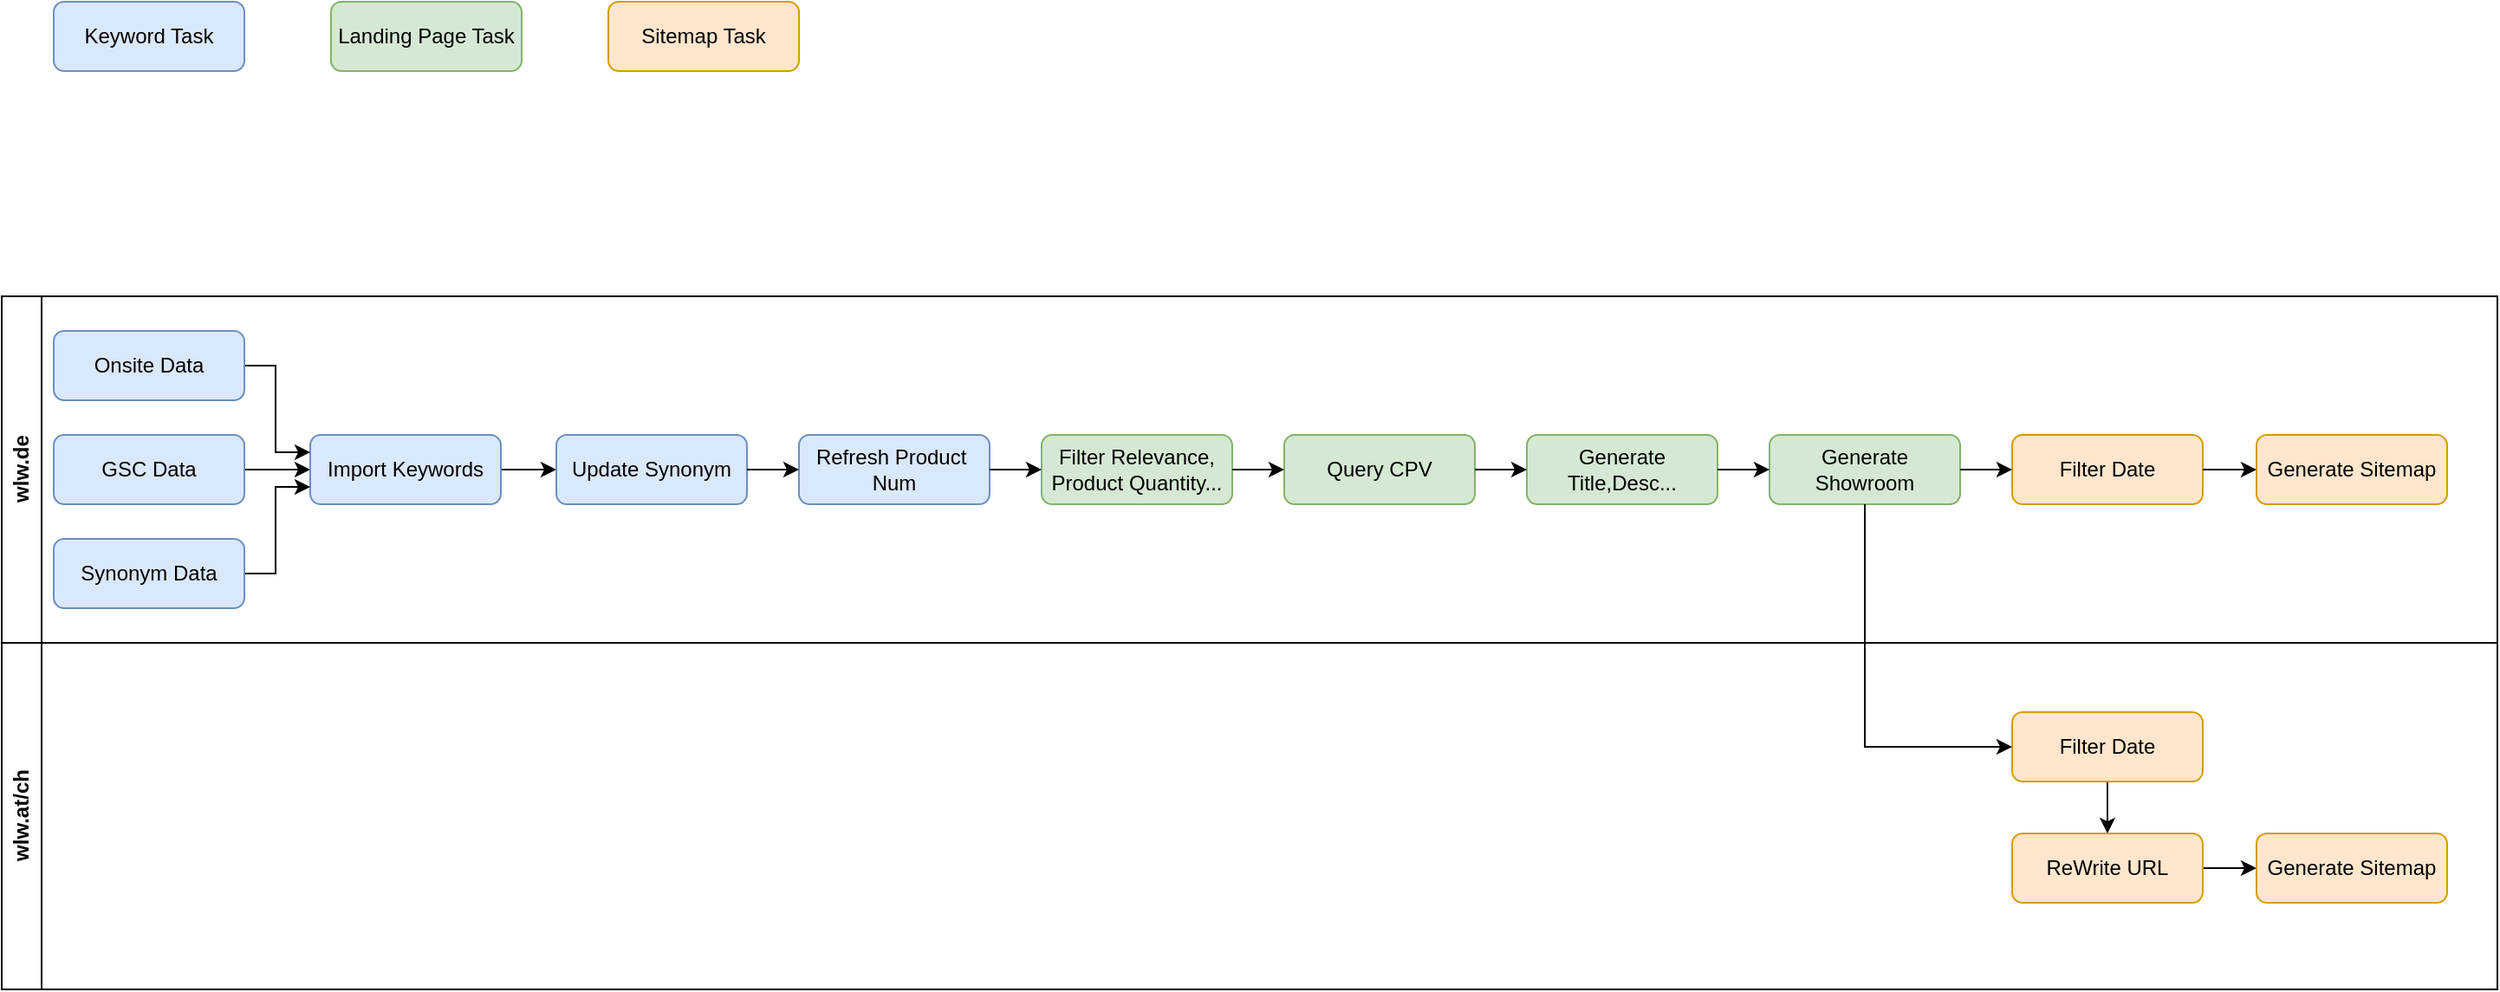 <mxfile version="24.6.5" type="github">
  <diagram name="第 1 页" id="jG19IUmVy9Ibwl2JppEb">
    <mxGraphModel dx="2261" dy="1831" grid="1" gridSize="10" guides="1" tooltips="1" connect="1" arrows="1" fold="1" page="1" pageScale="1" pageWidth="827" pageHeight="1169" math="0" shadow="0">
      <root>
        <mxCell id="0" />
        <mxCell id="1" parent="0" />
        <mxCell id="WMnc36DvNBl2Il8oLrHu-1" style="edgeStyle=orthogonalEdgeStyle;rounded=0;orthogonalLoop=1;jettySize=auto;html=1;exitX=1;exitY=0.5;exitDx=0;exitDy=0;entryX=0;entryY=0.5;entryDx=0;entryDy=0;" edge="1" parent="1" source="WMnc36DvNBl2Il8oLrHu-2" target="WMnc36DvNBl2Il8oLrHu-4">
          <mxGeometry relative="1" as="geometry" />
        </mxCell>
        <mxCell id="WMnc36DvNBl2Il8oLrHu-2" value="GSC Data" style="rounded=1;whiteSpace=wrap;html=1;fillColor=#dae8fc;strokeColor=#6c8ebf;" vertex="1" parent="1">
          <mxGeometry x="-30" y="130" width="110" height="40" as="geometry" />
        </mxCell>
        <mxCell id="WMnc36DvNBl2Il8oLrHu-3" style="edgeStyle=orthogonalEdgeStyle;rounded=0;orthogonalLoop=1;jettySize=auto;html=1;exitX=1;exitY=0.5;exitDx=0;exitDy=0;entryX=0;entryY=0.5;entryDx=0;entryDy=0;" edge="1" parent="1" source="WMnc36DvNBl2Il8oLrHu-4" target="WMnc36DvNBl2Il8oLrHu-6">
          <mxGeometry relative="1" as="geometry" />
        </mxCell>
        <mxCell id="WMnc36DvNBl2Il8oLrHu-4" value="Import Keywords" style="rounded=1;whiteSpace=wrap;html=1;fillColor=#dae8fc;strokeColor=#6c8ebf;" vertex="1" parent="1">
          <mxGeometry x="118" y="130" width="110" height="40" as="geometry" />
        </mxCell>
        <mxCell id="WMnc36DvNBl2Il8oLrHu-30" value="Keyword Task" style="rounded=1;whiteSpace=wrap;html=1;fillColor=#dae8fc;strokeColor=#6c8ebf;" vertex="1" parent="1">
          <mxGeometry x="-30" y="-120" width="110" height="40" as="geometry" />
        </mxCell>
        <mxCell id="WMnc36DvNBl2Il8oLrHu-31" value="Landing Page Task" style="rounded=1;whiteSpace=wrap;html=1;fillColor=#d5e8d4;strokeColor=#82b366;" vertex="1" parent="1">
          <mxGeometry x="130" y="-120" width="110" height="40" as="geometry" />
        </mxCell>
        <mxCell id="WMnc36DvNBl2Il8oLrHu-32" value="Sitemap Task" style="rounded=1;whiteSpace=wrap;html=1;fillColor=#ffe6cc;strokeColor=#d79b00;" vertex="1" parent="1">
          <mxGeometry x="290" y="-120" width="110" height="40" as="geometry" />
        </mxCell>
        <mxCell id="WMnc36DvNBl2Il8oLrHu-44" style="edgeStyle=orthogonalEdgeStyle;rounded=0;orthogonalLoop=1;jettySize=auto;html=1;exitX=1;exitY=0.5;exitDx=0;exitDy=0;entryX=0;entryY=0.25;entryDx=0;entryDy=0;" edge="1" parent="1" source="WMnc36DvNBl2Il8oLrHu-42" target="WMnc36DvNBl2Il8oLrHu-4">
          <mxGeometry relative="1" as="geometry">
            <Array as="points">
              <mxPoint x="98" y="90" />
              <mxPoint x="98" y="140" />
            </Array>
          </mxGeometry>
        </mxCell>
        <mxCell id="WMnc36DvNBl2Il8oLrHu-42" value="Onsite Data" style="rounded=1;whiteSpace=wrap;html=1;fillColor=#dae8fc;strokeColor=#6c8ebf;" vertex="1" parent="1">
          <mxGeometry x="-30" y="70" width="110" height="40" as="geometry" />
        </mxCell>
        <mxCell id="WMnc36DvNBl2Il8oLrHu-45" style="edgeStyle=orthogonalEdgeStyle;rounded=0;orthogonalLoop=1;jettySize=auto;html=1;exitX=1;exitY=0.5;exitDx=0;exitDy=0;entryX=0;entryY=0.75;entryDx=0;entryDy=0;" edge="1" parent="1" source="WMnc36DvNBl2Il8oLrHu-43" target="WMnc36DvNBl2Il8oLrHu-4">
          <mxGeometry relative="1" as="geometry">
            <Array as="points">
              <mxPoint x="98" y="210" />
              <mxPoint x="98" y="160" />
            </Array>
          </mxGeometry>
        </mxCell>
        <mxCell id="WMnc36DvNBl2Il8oLrHu-43" value="Synonym Data" style="rounded=1;whiteSpace=wrap;html=1;fillColor=#dae8fc;strokeColor=#6c8ebf;" vertex="1" parent="1">
          <mxGeometry x="-30" y="190" width="110" height="40" as="geometry" />
        </mxCell>
        <mxCell id="WMnc36DvNBl2Il8oLrHu-53" value="wlw.de" style="swimlane;horizontal=0;whiteSpace=wrap;html=1;" vertex="1" parent="1">
          <mxGeometry x="-60" y="50" width="1440" height="200" as="geometry" />
        </mxCell>
        <mxCell id="WMnc36DvNBl2Il8oLrHu-54" value="wlw.at/ch" style="swimlane;horizontal=0;whiteSpace=wrap;html=1;" vertex="1" parent="WMnc36DvNBl2Il8oLrHu-53">
          <mxGeometry y="200" width="1440" height="200" as="geometry" />
        </mxCell>
        <mxCell id="WMnc36DvNBl2Il8oLrHu-59" style="edgeStyle=orthogonalEdgeStyle;rounded=0;orthogonalLoop=1;jettySize=auto;html=1;exitX=0.5;exitY=1;exitDx=0;exitDy=0;entryX=0.5;entryY=0;entryDx=0;entryDy=0;" edge="1" parent="WMnc36DvNBl2Il8oLrHu-54" source="WMnc36DvNBl2Il8oLrHu-55" target="WMnc36DvNBl2Il8oLrHu-56">
          <mxGeometry relative="1" as="geometry" />
        </mxCell>
        <mxCell id="WMnc36DvNBl2Il8oLrHu-55" value="Filter Date" style="rounded=1;whiteSpace=wrap;html=1;fillColor=#ffe6cc;strokeColor=#d79b00;" vertex="1" parent="WMnc36DvNBl2Il8oLrHu-54">
          <mxGeometry x="1160" y="40" width="110" height="40" as="geometry" />
        </mxCell>
        <mxCell id="WMnc36DvNBl2Il8oLrHu-60" style="edgeStyle=orthogonalEdgeStyle;rounded=0;orthogonalLoop=1;jettySize=auto;html=1;exitX=1;exitY=0.5;exitDx=0;exitDy=0;entryX=0;entryY=0.5;entryDx=0;entryDy=0;" edge="1" parent="WMnc36DvNBl2Il8oLrHu-54" source="WMnc36DvNBl2Il8oLrHu-56" target="WMnc36DvNBl2Il8oLrHu-57">
          <mxGeometry relative="1" as="geometry" />
        </mxCell>
        <mxCell id="WMnc36DvNBl2Il8oLrHu-56" value="ReWrite URL" style="rounded=1;whiteSpace=wrap;html=1;fillColor=#ffe6cc;strokeColor=#d79b00;" vertex="1" parent="WMnc36DvNBl2Il8oLrHu-54">
          <mxGeometry x="1160" y="110" width="110" height="40" as="geometry" />
        </mxCell>
        <mxCell id="WMnc36DvNBl2Il8oLrHu-57" value="Generate Sitemap" style="rounded=1;whiteSpace=wrap;html=1;fillColor=#ffe6cc;strokeColor=#d79b00;" vertex="1" parent="WMnc36DvNBl2Il8oLrHu-54">
          <mxGeometry x="1301" y="110" width="110" height="40" as="geometry" />
        </mxCell>
        <mxCell id="WMnc36DvNBl2Il8oLrHu-6" value="Update Synonym" style="rounded=1;whiteSpace=wrap;html=1;fillColor=#dae8fc;strokeColor=#6c8ebf;" vertex="1" parent="WMnc36DvNBl2Il8oLrHu-53">
          <mxGeometry x="320" y="80" width="110" height="40" as="geometry" />
        </mxCell>
        <mxCell id="WMnc36DvNBl2Il8oLrHu-41" value="Refresh Product&amp;nbsp; Num" style="rounded=1;whiteSpace=wrap;html=1;fillColor=#dae8fc;strokeColor=#6c8ebf;" vertex="1" parent="WMnc36DvNBl2Il8oLrHu-53">
          <mxGeometry x="460" y="80" width="110" height="40" as="geometry" />
        </mxCell>
        <mxCell id="WMnc36DvNBl2Il8oLrHu-5" style="edgeStyle=orthogonalEdgeStyle;rounded=0;orthogonalLoop=1;jettySize=auto;html=1;exitX=1;exitY=0.5;exitDx=0;exitDy=0;entryX=0;entryY=0.5;entryDx=0;entryDy=0;" edge="1" parent="WMnc36DvNBl2Il8oLrHu-53" source="WMnc36DvNBl2Il8oLrHu-6" target="WMnc36DvNBl2Il8oLrHu-41">
          <mxGeometry relative="1" as="geometry" />
        </mxCell>
        <mxCell id="WMnc36DvNBl2Il8oLrHu-8" value="Filter Relevance, Product Quantity..." style="rounded=1;whiteSpace=wrap;html=1;fillColor=#d5e8d4;strokeColor=#82b366;" vertex="1" parent="WMnc36DvNBl2Il8oLrHu-53">
          <mxGeometry x="600" y="80" width="110" height="40" as="geometry" />
        </mxCell>
        <mxCell id="WMnc36DvNBl2Il8oLrHu-50" style="edgeStyle=orthogonalEdgeStyle;rounded=0;orthogonalLoop=1;jettySize=auto;html=1;exitX=1;exitY=0.5;exitDx=0;exitDy=0;entryX=0;entryY=0.5;entryDx=0;entryDy=0;" edge="1" parent="WMnc36DvNBl2Il8oLrHu-53" source="WMnc36DvNBl2Il8oLrHu-41" target="WMnc36DvNBl2Il8oLrHu-8">
          <mxGeometry relative="1" as="geometry" />
        </mxCell>
        <mxCell id="WMnc36DvNBl2Il8oLrHu-14" value="Query CPV" style="rounded=1;whiteSpace=wrap;html=1;fillColor=#d5e8d4;strokeColor=#82b366;" vertex="1" parent="WMnc36DvNBl2Il8oLrHu-53">
          <mxGeometry x="740" y="80" width="110" height="40" as="geometry" />
        </mxCell>
        <mxCell id="WMnc36DvNBl2Il8oLrHu-47" style="edgeStyle=orthogonalEdgeStyle;rounded=0;orthogonalLoop=1;jettySize=auto;html=1;exitX=1;exitY=0.5;exitDx=0;exitDy=0;" edge="1" parent="WMnc36DvNBl2Il8oLrHu-53" source="WMnc36DvNBl2Il8oLrHu-8" target="WMnc36DvNBl2Il8oLrHu-14">
          <mxGeometry relative="1" as="geometry" />
        </mxCell>
        <mxCell id="WMnc36DvNBl2Il8oLrHu-18" value="Generate Title,Desc..." style="rounded=1;whiteSpace=wrap;html=1;fillColor=#d5e8d4;strokeColor=#82b366;" vertex="1" parent="WMnc36DvNBl2Il8oLrHu-53">
          <mxGeometry x="880" y="80" width="110" height="40" as="geometry" />
        </mxCell>
        <mxCell id="WMnc36DvNBl2Il8oLrHu-48" style="edgeStyle=orthogonalEdgeStyle;rounded=0;orthogonalLoop=1;jettySize=auto;html=1;exitX=1;exitY=0.5;exitDx=0;exitDy=0;entryX=0;entryY=0.5;entryDx=0;entryDy=0;" edge="1" parent="WMnc36DvNBl2Il8oLrHu-53" source="WMnc36DvNBl2Il8oLrHu-14" target="WMnc36DvNBl2Il8oLrHu-18">
          <mxGeometry relative="1" as="geometry" />
        </mxCell>
        <mxCell id="WMnc36DvNBl2Il8oLrHu-46" value="Generate Showroom" style="rounded=1;whiteSpace=wrap;html=1;fillColor=#d5e8d4;strokeColor=#82b366;" vertex="1" parent="WMnc36DvNBl2Il8oLrHu-53">
          <mxGeometry x="1020" y="80" width="110" height="40" as="geometry" />
        </mxCell>
        <mxCell id="WMnc36DvNBl2Il8oLrHu-49" style="edgeStyle=orthogonalEdgeStyle;rounded=0;orthogonalLoop=1;jettySize=auto;html=1;exitX=1;exitY=0.5;exitDx=0;exitDy=0;entryX=0;entryY=0.5;entryDx=0;entryDy=0;" edge="1" parent="WMnc36DvNBl2Il8oLrHu-53" source="WMnc36DvNBl2Il8oLrHu-18" target="WMnc36DvNBl2Il8oLrHu-46">
          <mxGeometry relative="1" as="geometry" />
        </mxCell>
        <mxCell id="WMnc36DvNBl2Il8oLrHu-58" style="edgeStyle=orthogonalEdgeStyle;rounded=0;orthogonalLoop=1;jettySize=auto;html=1;exitX=0.5;exitY=1;exitDx=0;exitDy=0;entryX=0;entryY=0.5;entryDx=0;entryDy=0;" edge="1" parent="WMnc36DvNBl2Il8oLrHu-53" source="WMnc36DvNBl2Il8oLrHu-46" target="WMnc36DvNBl2Il8oLrHu-55">
          <mxGeometry relative="1" as="geometry" />
        </mxCell>
        <mxCell id="WMnc36DvNBl2Il8oLrHu-35" value="Filter Date" style="rounded=1;whiteSpace=wrap;html=1;fillColor=#ffe6cc;strokeColor=#d79b00;" vertex="1" parent="WMnc36DvNBl2Il8oLrHu-53">
          <mxGeometry x="1160" y="80" width="110" height="40" as="geometry" />
        </mxCell>
        <mxCell id="WMnc36DvNBl2Il8oLrHu-52" style="edgeStyle=orthogonalEdgeStyle;rounded=0;orthogonalLoop=1;jettySize=auto;html=1;exitX=1;exitY=0.5;exitDx=0;exitDy=0;entryX=0;entryY=0.5;entryDx=0;entryDy=0;" edge="1" parent="WMnc36DvNBl2Il8oLrHu-53" source="WMnc36DvNBl2Il8oLrHu-46" target="WMnc36DvNBl2Il8oLrHu-35">
          <mxGeometry relative="1" as="geometry" />
        </mxCell>
        <mxCell id="WMnc36DvNBl2Il8oLrHu-19" value="Generate Sitemap" style="rounded=1;whiteSpace=wrap;html=1;fillColor=#ffe6cc;strokeColor=#d79b00;" vertex="1" parent="WMnc36DvNBl2Il8oLrHu-53">
          <mxGeometry x="1301" y="80" width="110" height="40" as="geometry" />
        </mxCell>
        <mxCell id="WMnc36DvNBl2Il8oLrHu-34" style="edgeStyle=orthogonalEdgeStyle;rounded=0;orthogonalLoop=1;jettySize=auto;html=1;exitX=1;exitY=0.5;exitDx=0;exitDy=0;entryX=0;entryY=0.5;entryDx=0;entryDy=0;" edge="1" parent="WMnc36DvNBl2Il8oLrHu-53" source="WMnc36DvNBl2Il8oLrHu-35" target="WMnc36DvNBl2Il8oLrHu-19">
          <mxGeometry relative="1" as="geometry" />
        </mxCell>
      </root>
    </mxGraphModel>
  </diagram>
</mxfile>
